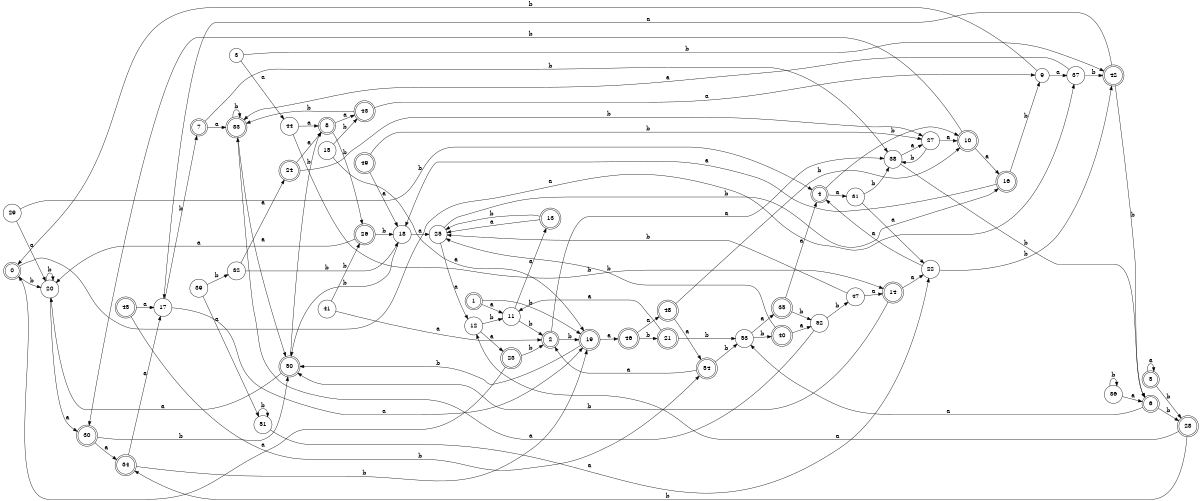 digraph n44_1 {
__start0 [label="" shape="none"];

rankdir=LR;
size="8,5";

s0 [style="rounded,filled", color="black", fillcolor="white" shape="doublecircle", label="0"];
s1 [style="rounded,filled", color="black", fillcolor="white" shape="doublecircle", label="1"];
s2 [style="rounded,filled", color="black", fillcolor="white" shape="doublecircle", label="2"];
s3 [style="filled", color="black", fillcolor="white" shape="circle", label="3"];
s4 [style="rounded,filled", color="black", fillcolor="white" shape="doublecircle", label="4"];
s5 [style="rounded,filled", color="black", fillcolor="white" shape="doublecircle", label="5"];
s6 [style="rounded,filled", color="black", fillcolor="white" shape="doublecircle", label="6"];
s7 [style="rounded,filled", color="black", fillcolor="white" shape="doublecircle", label="7"];
s8 [style="rounded,filled", color="black", fillcolor="white" shape="doublecircle", label="8"];
s9 [style="filled", color="black", fillcolor="white" shape="circle", label="9"];
s10 [style="rounded,filled", color="black", fillcolor="white" shape="doublecircle", label="10"];
s11 [style="filled", color="black", fillcolor="white" shape="circle", label="11"];
s12 [style="filled", color="black", fillcolor="white" shape="circle", label="12"];
s13 [style="rounded,filled", color="black", fillcolor="white" shape="doublecircle", label="13"];
s14 [style="rounded,filled", color="black", fillcolor="white" shape="doublecircle", label="14"];
s15 [style="filled", color="black", fillcolor="white" shape="circle", label="15"];
s16 [style="rounded,filled", color="black", fillcolor="white" shape="doublecircle", label="16"];
s17 [style="filled", color="black", fillcolor="white" shape="circle", label="17"];
s18 [style="filled", color="black", fillcolor="white" shape="circle", label="18"];
s19 [style="rounded,filled", color="black", fillcolor="white" shape="doublecircle", label="19"];
s20 [style="filled", color="black", fillcolor="white" shape="circle", label="20"];
s21 [style="rounded,filled", color="black", fillcolor="white" shape="doublecircle", label="21"];
s22 [style="filled", color="black", fillcolor="white" shape="circle", label="22"];
s23 [style="rounded,filled", color="black", fillcolor="white" shape="doublecircle", label="23"];
s24 [style="rounded,filled", color="black", fillcolor="white" shape="doublecircle", label="24"];
s25 [style="filled", color="black", fillcolor="white" shape="circle", label="25"];
s26 [style="rounded,filled", color="black", fillcolor="white" shape="doublecircle", label="26"];
s27 [style="filled", color="black", fillcolor="white" shape="circle", label="27"];
s28 [style="rounded,filled", color="black", fillcolor="white" shape="doublecircle", label="28"];
s29 [style="filled", color="black", fillcolor="white" shape="circle", label="29"];
s30 [style="rounded,filled", color="black", fillcolor="white" shape="doublecircle", label="30"];
s31 [style="filled", color="black", fillcolor="white" shape="circle", label="31"];
s32 [style="filled", color="black", fillcolor="white" shape="circle", label="32"];
s33 [style="rounded,filled", color="black", fillcolor="white" shape="doublecircle", label="33"];
s34 [style="rounded,filled", color="black", fillcolor="white" shape="doublecircle", label="34"];
s35 [style="rounded,filled", color="black", fillcolor="white" shape="doublecircle", label="35"];
s36 [style="filled", color="black", fillcolor="white" shape="circle", label="36"];
s37 [style="filled", color="black", fillcolor="white" shape="circle", label="37"];
s38 [style="filled", color="black", fillcolor="white" shape="circle", label="38"];
s39 [style="filled", color="black", fillcolor="white" shape="circle", label="39"];
s40 [style="rounded,filled", color="black", fillcolor="white" shape="doublecircle", label="40"];
s41 [style="filled", color="black", fillcolor="white" shape="circle", label="41"];
s42 [style="rounded,filled", color="black", fillcolor="white" shape="doublecircle", label="42"];
s43 [style="rounded,filled", color="black", fillcolor="white" shape="doublecircle", label="43"];
s44 [style="filled", color="black", fillcolor="white" shape="circle", label="44"];
s45 [style="rounded,filled", color="black", fillcolor="white" shape="doublecircle", label="45"];
s46 [style="rounded,filled", color="black", fillcolor="white" shape="doublecircle", label="46"];
s47 [style="filled", color="black", fillcolor="white" shape="circle", label="47"];
s48 [style="rounded,filled", color="black", fillcolor="white" shape="doublecircle", label="48"];
s49 [style="rounded,filled", color="black", fillcolor="white" shape="doublecircle", label="49"];
s50 [style="rounded,filled", color="black", fillcolor="white" shape="doublecircle", label="50"];
s51 [style="filled", color="black", fillcolor="white" shape="circle", label="51"];
s52 [style="filled", color="black", fillcolor="white" shape="circle", label="52"];
s53 [style="filled", color="black", fillcolor="white" shape="circle", label="53"];
s54 [style="rounded,filled", color="black", fillcolor="white" shape="doublecircle", label="54"];
s0 -> s37 [label="a"];
s0 -> s20 [label="b"];
s1 -> s11 [label="a"];
s1 -> s19 [label="b"];
s2 -> s38 [label="a"];
s2 -> s19 [label="b"];
s3 -> s44 [label="a"];
s3 -> s42 [label="b"];
s4 -> s31 [label="a"];
s4 -> s10 [label="b"];
s5 -> s5 [label="a"];
s5 -> s28 [label="b"];
s6 -> s53 [label="a"];
s6 -> s28 [label="b"];
s7 -> s33 [label="a"];
s7 -> s38 [label="b"];
s8 -> s43 [label="a"];
s8 -> s26 [label="b"];
s9 -> s37 [label="a"];
s9 -> s0 [label="b"];
s10 -> s16 [label="a"];
s10 -> s30 [label="b"];
s11 -> s13 [label="a"];
s11 -> s2 [label="b"];
s12 -> s23 [label="a"];
s12 -> s11 [label="b"];
s13 -> s25 [label="a"];
s13 -> s25 [label="b"];
s14 -> s22 [label="a"];
s14 -> s50 [label="b"];
s15 -> s19 [label="a"];
s15 -> s43 [label="b"];
s16 -> s18 [label="a"];
s16 -> s9 [label="b"];
s17 -> s19 [label="a"];
s17 -> s7 [label="b"];
s18 -> s25 [label="a"];
s18 -> s50 [label="b"];
s19 -> s46 [label="a"];
s19 -> s50 [label="b"];
s20 -> s30 [label="a"];
s20 -> s20 [label="b"];
s21 -> s11 [label="a"];
s21 -> s53 [label="b"];
s22 -> s4 [label="a"];
s22 -> s42 [label="b"];
s23 -> s0 [label="a"];
s23 -> s2 [label="b"];
s24 -> s8 [label="a"];
s24 -> s27 [label="b"];
s25 -> s12 [label="a"];
s25 -> s16 [label="b"];
s26 -> s20 [label="a"];
s26 -> s18 [label="b"];
s27 -> s10 [label="a"];
s27 -> s38 [label="b"];
s28 -> s12 [label="a"];
s28 -> s34 [label="b"];
s29 -> s20 [label="a"];
s29 -> s4 [label="b"];
s30 -> s34 [label="a"];
s30 -> s50 [label="b"];
s31 -> s22 [label="a"];
s31 -> s38 [label="b"];
s32 -> s24 [label="a"];
s32 -> s18 [label="b"];
s33 -> s50 [label="a"];
s33 -> s33 [label="b"];
s34 -> s17 [label="a"];
s34 -> s19 [label="b"];
s35 -> s4 [label="a"];
s35 -> s52 [label="b"];
s36 -> s6 [label="a"];
s36 -> s36 [label="b"];
s37 -> s33 [label="a"];
s37 -> s42 [label="b"];
s38 -> s27 [label="a"];
s38 -> s6 [label="b"];
s39 -> s51 [label="a"];
s39 -> s32 [label="b"];
s40 -> s52 [label="a"];
s40 -> s25 [label="b"];
s41 -> s2 [label="a"];
s41 -> s26 [label="b"];
s42 -> s17 [label="a"];
s42 -> s6 [label="b"];
s43 -> s9 [label="a"];
s43 -> s33 [label="b"];
s44 -> s8 [label="a"];
s44 -> s14 [label="b"];
s45 -> s17 [label="a"];
s45 -> s54 [label="b"];
s46 -> s48 [label="a"];
s46 -> s21 [label="b"];
s47 -> s14 [label="a"];
s47 -> s25 [label="b"];
s48 -> s54 [label="a"];
s48 -> s10 [label="b"];
s49 -> s18 [label="a"];
s49 -> s27 [label="b"];
s50 -> s20 [label="a"];
s50 -> s8 [label="b"];
s51 -> s22 [label="a"];
s51 -> s51 [label="b"];
s52 -> s33 [label="a"];
s52 -> s47 [label="b"];
s53 -> s35 [label="a"];
s53 -> s40 [label="b"];
s54 -> s2 [label="a"];
s54 -> s53 [label="b"];

}